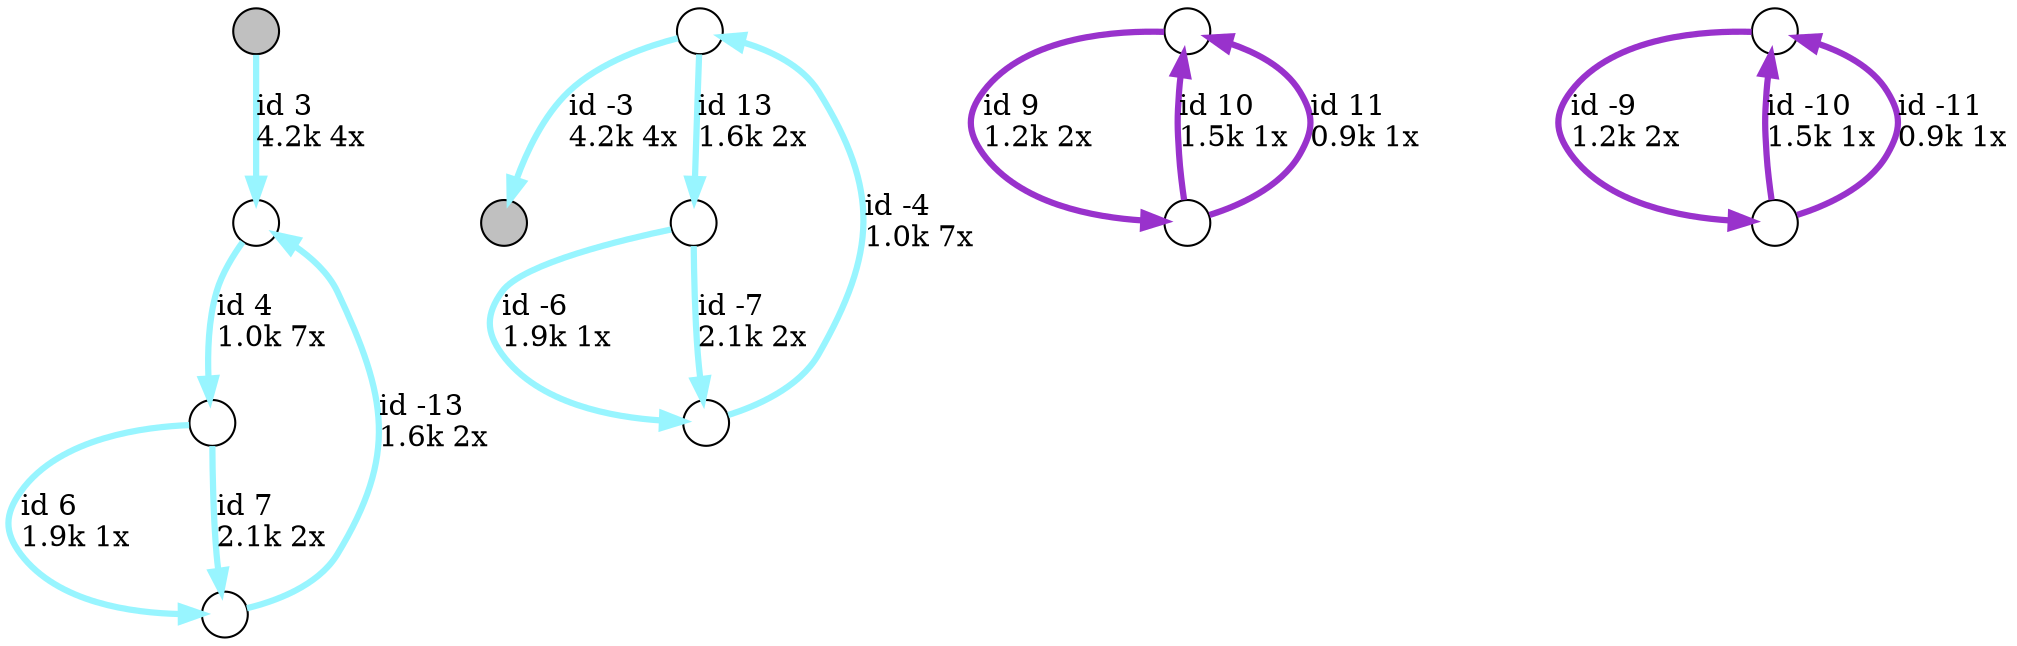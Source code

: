 digraph {
nodesep = 0.5;
node [shape = circle, label = "", height = 0.3];
"0" [style = "filled", fillcolor = "grey"];
"1" [style = "filled", fillcolor = "grey"];
"0" -> "2" [label = "id 3\l4.2k 4x", color = "cadetblue1" , penwidth = 3] ;
"3" -> "1" [label = "id -3\l4.2k 4x", color = "cadetblue1" , penwidth = 3] ;
"2" -> "4" [label = "id 4\l1.0k 7x", color = "cadetblue1" , penwidth = 3] ;
"5" -> "3" [label = "id -4\l1.0k 7x", color = "cadetblue1" , penwidth = 3] ;
"4" -> "6" [label = "id 6\l1.9k 1x", color = "cadetblue1" , penwidth = 3] ;
"7" -> "5" [label = "id -6\l1.9k 1x", color = "cadetblue1" , penwidth = 3] ;
"4" -> "6" [label = "id 7\l2.1k 2x", color = "cadetblue1" , penwidth = 3] ;
"7" -> "5" [label = "id -7\l2.1k 2x", color = "cadetblue1" , penwidth = 3] ;
"8" -> "9" [label = "id 9\l1.2k 2x", color = "darkorchid" , penwidth = 3] ;
"10" -> "11" [label = "id -9\l1.2k 2x", color = "darkorchid" , penwidth = 3] ;
"9" -> "8" [label = "id 10\l1.5k 1x", color = "darkorchid" , penwidth = 3] ;
"11" -> "10" [label = "id -10\l1.5k 1x", color = "darkorchid" , penwidth = 3] ;
"9" -> "8" [label = "id 11\l0.9k 1x", color = "darkorchid" , penwidth = 3] ;
"11" -> "10" [label = "id -11\l0.9k 1x", color = "darkorchid" , penwidth = 3] ;
"3" -> "7" [label = "id 13\l1.6k 2x", color = "cadetblue1" , penwidth = 3] ;
"6" -> "2" [label = "id -13\l1.6k 2x", color = "cadetblue1" , penwidth = 3] ;
}
